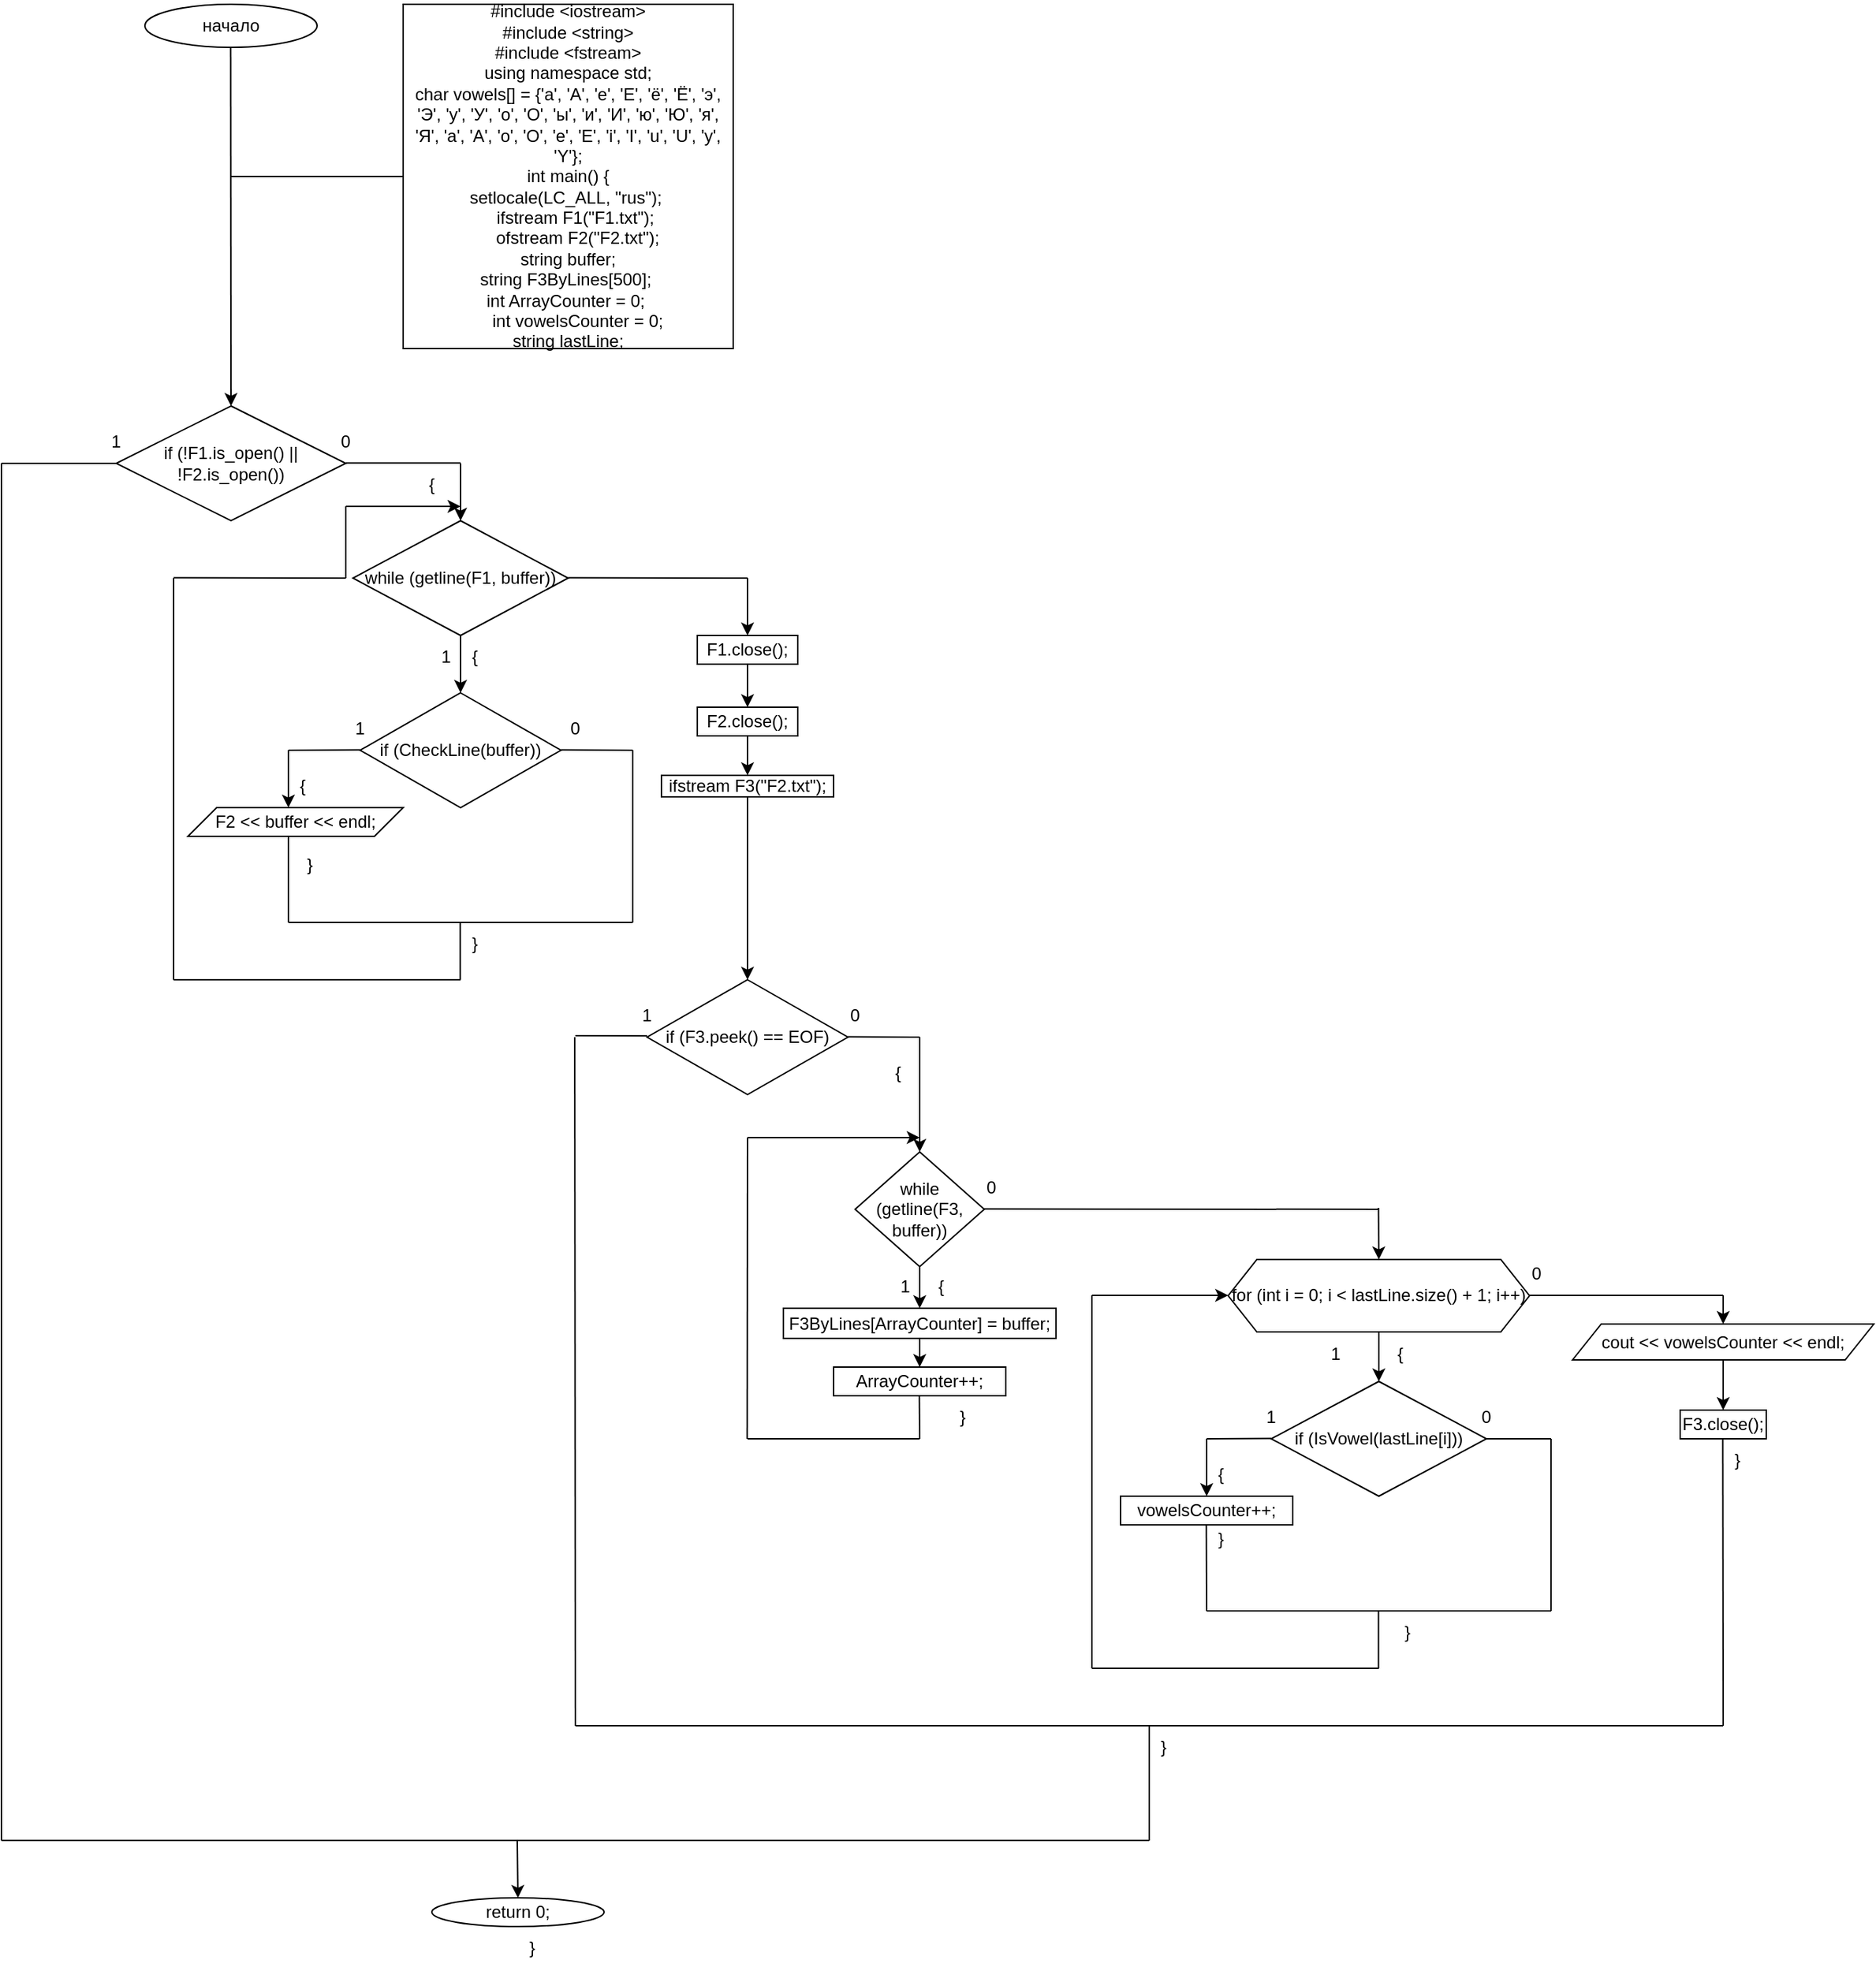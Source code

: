 <mxfile version="23.1.5" type="device">
  <diagram name="Страница — 1" id="ZiZoPBcOiQpDIhORtlc9">
    <mxGraphModel dx="1793" dy="2224" grid="1" gridSize="10" guides="1" tooltips="1" connect="1" arrows="1" fold="1" page="1" pageScale="1" pageWidth="827" pageHeight="1169" math="0" shadow="0">
      <root>
        <mxCell id="0" />
        <mxCell id="1" parent="0" />
        <mxCell id="ops8kzfKp1uGCSIvhv7b-1" value="начало" style="ellipse;whiteSpace=wrap;html=1;" vertex="1" parent="1">
          <mxGeometry x="380" width="120" height="30" as="geometry" />
        </mxCell>
        <mxCell id="ops8kzfKp1uGCSIvhv7b-3" value="" style="endArrow=classic;html=1;rounded=0;" edge="1" parent="1">
          <mxGeometry width="50" height="50" relative="1" as="geometry">
            <mxPoint x="439.76" y="30" as="sourcePoint" />
            <mxPoint x="440" y="280" as="targetPoint" />
          </mxGeometry>
        </mxCell>
        <mxCell id="ops8kzfKp1uGCSIvhv7b-4" value="" style="endArrow=none;html=1;rounded=0;" edge="1" parent="1">
          <mxGeometry width="50" height="50" relative="1" as="geometry">
            <mxPoint x="440" y="120" as="sourcePoint" />
            <mxPoint x="560" y="120" as="targetPoint" />
          </mxGeometry>
        </mxCell>
        <mxCell id="ops8kzfKp1uGCSIvhv7b-5" value="&lt;div&gt;#include &amp;lt;iostream&amp;gt;&lt;/div&gt;&lt;div&gt;#include &amp;lt;string&amp;gt;&lt;/div&gt;&lt;div&gt;#include &amp;lt;fstream&amp;gt;&lt;/div&gt;&lt;div&gt;using namespace std;&lt;/div&gt;&lt;div&gt;char vowels[] = {&#39;а&#39;, &#39;А&#39;, &#39;е&#39;, &#39;Е&#39;, &#39;ё&#39;, &#39;Ё&#39;, &#39;э&#39;, &#39;Э&#39;, &#39;у&#39;, &#39;У&#39;, &#39;о&#39;, &#39;О&#39;, &#39;ы&#39;, &#39;и&#39;, &#39;И&#39;, &#39;ю&#39;, &#39;Ю&#39;, &#39;я&#39;, &#39;Я&#39;, &#39;a&#39;, &#39;A&#39;, &#39;o&#39;, &#39;O&#39;, &#39;e&#39;, &#39;E&#39;, &#39;i&#39;, &#39;I&#39;, &#39;u&#39;, &#39;U&#39;, &#39;y&#39;, &#39;Y&#39;};&lt;/div&gt;&lt;div&gt;&lt;div&gt;int main()&amp;nbsp;&lt;span style=&quot;background-color: initial;&quot;&gt;{&lt;/span&gt;&lt;/div&gt;&lt;div&gt;setlocale(LC_ALL, &quot;rus&quot;);&amp;nbsp;&lt;/div&gt;&lt;div&gt;&lt;span style=&quot;&quot;&gt;&lt;span style=&quot;&quot;&gt;&lt;span style=&quot;&quot;&gt;&amp;nbsp;&amp;nbsp;&amp;nbsp;&amp;nbsp;&lt;/span&gt;&lt;/span&gt;ifstream F1(&quot;F1.txt&quot;);&amp;nbsp;&lt;/span&gt;&lt;/div&gt;&lt;div&gt;&lt;span style=&quot;&quot;&gt;&lt;span style=&quot;&quot;&gt;&lt;span style=&quot;&quot;&gt;&amp;nbsp;&amp;nbsp;&amp;nbsp;&amp;nbsp;&lt;/span&gt;&lt;/span&gt;ofstream F2(&quot;F2.txt&quot;);&lt;/span&gt;&lt;/div&gt;&lt;/div&gt;&lt;div&gt;string buffer;&lt;br&gt;&lt;/div&gt;&lt;div&gt;&lt;div&gt;string F3ByLines[500];&amp;nbsp;&lt;/div&gt;&lt;div&gt;int ArrayCounter = 0;&amp;nbsp;&lt;span style=&quot;&quot;&gt;&lt;/span&gt;&lt;/div&gt;&lt;div&gt;&lt;span style=&quot;&quot;&gt;&lt;span style=&quot;&quot;&gt;&lt;span style=&quot;&quot;&gt;&amp;nbsp;&amp;nbsp;&amp;nbsp;&amp;nbsp;&lt;/span&gt;&lt;/span&gt;int vowelsCounter = 0;&lt;/span&gt;&lt;/div&gt;&lt;/div&gt;&lt;div&gt;&lt;span style=&quot;&quot;&gt;string lastLine;&lt;br&gt;&lt;/span&gt;&lt;/div&gt;" style="rounded=0;whiteSpace=wrap;html=1;" vertex="1" parent="1">
          <mxGeometry x="560" width="230" height="240" as="geometry" />
        </mxCell>
        <mxCell id="ops8kzfKp1uGCSIvhv7b-6" value="if (!F1.is_open() || !F2.is_open())" style="rhombus;whiteSpace=wrap;html=1;" vertex="1" parent="1">
          <mxGeometry x="360" y="280" width="160" height="80" as="geometry" />
        </mxCell>
        <mxCell id="ops8kzfKp1uGCSIvhv7b-7" value="" style="endArrow=none;html=1;rounded=0;" edge="1" parent="1">
          <mxGeometry width="50" height="50" relative="1" as="geometry">
            <mxPoint x="520" y="319.76" as="sourcePoint" />
            <mxPoint x="600" y="319.76" as="targetPoint" />
          </mxGeometry>
        </mxCell>
        <mxCell id="ops8kzfKp1uGCSIvhv7b-8" value="0" style="text;html=1;align=center;verticalAlign=middle;whiteSpace=wrap;rounded=0;" vertex="1" parent="1">
          <mxGeometry x="490" y="290" width="60" height="30" as="geometry" />
        </mxCell>
        <mxCell id="ops8kzfKp1uGCSIvhv7b-9" value="" style="endArrow=classic;html=1;rounded=0;" edge="1" parent="1">
          <mxGeometry width="50" height="50" relative="1" as="geometry">
            <mxPoint x="600" y="320" as="sourcePoint" />
            <mxPoint x="600" y="360" as="targetPoint" />
          </mxGeometry>
        </mxCell>
        <mxCell id="ops8kzfKp1uGCSIvhv7b-13" style="edgeStyle=orthogonalEdgeStyle;rounded=0;orthogonalLoop=1;jettySize=auto;html=1;entryX=0.5;entryY=0;entryDx=0;entryDy=0;" edge="1" parent="1" source="ops8kzfKp1uGCSIvhv7b-10" target="ops8kzfKp1uGCSIvhv7b-12">
          <mxGeometry relative="1" as="geometry" />
        </mxCell>
        <mxCell id="ops8kzfKp1uGCSIvhv7b-10" value="while (getline(F1, buffer))" style="rhombus;whiteSpace=wrap;html=1;" vertex="1" parent="1">
          <mxGeometry x="525" y="360" width="150" height="80" as="geometry" />
        </mxCell>
        <mxCell id="ops8kzfKp1uGCSIvhv7b-12" value="if (CheckLine(buffer))" style="rhombus;whiteSpace=wrap;html=1;" vertex="1" parent="1">
          <mxGeometry x="530" y="480" width="140" height="80" as="geometry" />
        </mxCell>
        <mxCell id="ops8kzfKp1uGCSIvhv7b-14" value="" style="endArrow=none;html=1;rounded=0;" edge="1" parent="1">
          <mxGeometry width="50" height="50" relative="1" as="geometry">
            <mxPoint x="480" y="520" as="sourcePoint" />
            <mxPoint x="530" y="519.76" as="targetPoint" />
          </mxGeometry>
        </mxCell>
        <mxCell id="ops8kzfKp1uGCSIvhv7b-15" value="" style="endArrow=classic;html=1;rounded=0;" edge="1" parent="1">
          <mxGeometry width="50" height="50" relative="1" as="geometry">
            <mxPoint x="480" y="520" as="sourcePoint" />
            <mxPoint x="480" y="560" as="targetPoint" />
          </mxGeometry>
        </mxCell>
        <mxCell id="ops8kzfKp1uGCSIvhv7b-16" value="F2 &amp;lt;&amp;lt; buffer &amp;lt;&amp;lt; endl;" style="shape=parallelogram;perimeter=parallelogramPerimeter;whiteSpace=wrap;html=1;fixedSize=1;" vertex="1" parent="1">
          <mxGeometry x="410" y="560" width="150" height="20" as="geometry" />
        </mxCell>
        <mxCell id="ops8kzfKp1uGCSIvhv7b-17" value="" style="endArrow=none;html=1;rounded=0;" edge="1" parent="1">
          <mxGeometry width="50" height="50" relative="1" as="geometry">
            <mxPoint x="480" y="640" as="sourcePoint" />
            <mxPoint x="480" y="580" as="targetPoint" />
          </mxGeometry>
        </mxCell>
        <mxCell id="ops8kzfKp1uGCSIvhv7b-18" value="" style="endArrow=none;html=1;rounded=0;" edge="1" parent="1">
          <mxGeometry width="50" height="50" relative="1" as="geometry">
            <mxPoint x="670" y="519.76" as="sourcePoint" />
            <mxPoint x="720" y="520" as="targetPoint" />
          </mxGeometry>
        </mxCell>
        <mxCell id="ops8kzfKp1uGCSIvhv7b-19" value="" style="endArrow=none;html=1;rounded=0;" edge="1" parent="1">
          <mxGeometry width="50" height="50" relative="1" as="geometry">
            <mxPoint x="720" y="640" as="sourcePoint" />
            <mxPoint x="720" y="520" as="targetPoint" />
          </mxGeometry>
        </mxCell>
        <mxCell id="ops8kzfKp1uGCSIvhv7b-20" value="1" style="text;html=1;align=center;verticalAlign=middle;whiteSpace=wrap;rounded=0;" vertex="1" parent="1">
          <mxGeometry x="500" y="490" width="60" height="30" as="geometry" />
        </mxCell>
        <mxCell id="ops8kzfKp1uGCSIvhv7b-21" value="0" style="text;html=1;align=center;verticalAlign=middle;whiteSpace=wrap;rounded=0;" vertex="1" parent="1">
          <mxGeometry x="650" y="490" width="60" height="30" as="geometry" />
        </mxCell>
        <mxCell id="ops8kzfKp1uGCSIvhv7b-23" value="" style="endArrow=none;html=1;rounded=0;" edge="1" parent="1">
          <mxGeometry width="50" height="50" relative="1" as="geometry">
            <mxPoint x="480" y="640" as="sourcePoint" />
            <mxPoint x="720" y="640" as="targetPoint" />
          </mxGeometry>
        </mxCell>
        <mxCell id="ops8kzfKp1uGCSIvhv7b-26" value="{" style="text;html=1;align=center;verticalAlign=middle;whiteSpace=wrap;rounded=0;" vertex="1" parent="1">
          <mxGeometry x="460" y="530" width="60" height="30" as="geometry" />
        </mxCell>
        <mxCell id="ops8kzfKp1uGCSIvhv7b-27" value="}" style="text;html=1;align=center;verticalAlign=middle;whiteSpace=wrap;rounded=0;" vertex="1" parent="1">
          <mxGeometry x="465" y="585" width="60" height="30" as="geometry" />
        </mxCell>
        <mxCell id="ops8kzfKp1uGCSIvhv7b-30" value="" style="endArrow=none;html=1;rounded=0;" edge="1" parent="1">
          <mxGeometry width="50" height="50" relative="1" as="geometry">
            <mxPoint x="599.76" y="680" as="sourcePoint" />
            <mxPoint x="599.76" y="640" as="targetPoint" />
          </mxGeometry>
        </mxCell>
        <mxCell id="ops8kzfKp1uGCSIvhv7b-31" value="" style="endArrow=none;html=1;rounded=0;" edge="1" parent="1">
          <mxGeometry width="50" height="50" relative="1" as="geometry">
            <mxPoint x="400" y="680" as="sourcePoint" />
            <mxPoint x="600" y="680" as="targetPoint" />
          </mxGeometry>
        </mxCell>
        <mxCell id="ops8kzfKp1uGCSIvhv7b-32" value="" style="endArrow=none;html=1;rounded=0;" edge="1" parent="1">
          <mxGeometry width="50" height="50" relative="1" as="geometry">
            <mxPoint x="400" y="680" as="sourcePoint" />
            <mxPoint x="400" y="400" as="targetPoint" />
          </mxGeometry>
        </mxCell>
        <mxCell id="ops8kzfKp1uGCSIvhv7b-33" value="" style="endArrow=none;html=1;rounded=0;" edge="1" parent="1">
          <mxGeometry width="50" height="50" relative="1" as="geometry">
            <mxPoint x="400" y="399.76" as="sourcePoint" />
            <mxPoint x="520" y="400" as="targetPoint" />
          </mxGeometry>
        </mxCell>
        <mxCell id="ops8kzfKp1uGCSIvhv7b-34" value="" style="endArrow=none;html=1;rounded=0;" edge="1" parent="1">
          <mxGeometry width="50" height="50" relative="1" as="geometry">
            <mxPoint x="520" y="400" as="sourcePoint" />
            <mxPoint x="520" y="350" as="targetPoint" />
          </mxGeometry>
        </mxCell>
        <mxCell id="ops8kzfKp1uGCSIvhv7b-35" value="" style="endArrow=classic;html=1;rounded=0;" edge="1" parent="1">
          <mxGeometry width="50" height="50" relative="1" as="geometry">
            <mxPoint x="520" y="350" as="sourcePoint" />
            <mxPoint x="600" y="350" as="targetPoint" />
          </mxGeometry>
        </mxCell>
        <mxCell id="ops8kzfKp1uGCSIvhv7b-36" value="1" style="text;html=1;align=center;verticalAlign=middle;whiteSpace=wrap;rounded=0;" vertex="1" parent="1">
          <mxGeometry x="560" y="440" width="60" height="30" as="geometry" />
        </mxCell>
        <mxCell id="ops8kzfKp1uGCSIvhv7b-37" value="{" style="text;html=1;align=center;verticalAlign=middle;whiteSpace=wrap;rounded=0;" vertex="1" parent="1">
          <mxGeometry x="580" y="440" width="60" height="30" as="geometry" />
        </mxCell>
        <mxCell id="ops8kzfKp1uGCSIvhv7b-38" value="}" style="text;html=1;align=center;verticalAlign=middle;whiteSpace=wrap;rounded=0;" vertex="1" parent="1">
          <mxGeometry x="580" y="640" width="60" height="30" as="geometry" />
        </mxCell>
        <mxCell id="ops8kzfKp1uGCSIvhv7b-39" value="" style="endArrow=none;html=1;rounded=0;" edge="1" parent="1">
          <mxGeometry width="50" height="50" relative="1" as="geometry">
            <mxPoint x="675" y="399.76" as="sourcePoint" />
            <mxPoint x="800" y="400" as="targetPoint" />
          </mxGeometry>
        </mxCell>
        <mxCell id="ops8kzfKp1uGCSIvhv7b-40" value="" style="endArrow=classic;html=1;rounded=0;" edge="1" parent="1">
          <mxGeometry width="50" height="50" relative="1" as="geometry">
            <mxPoint x="800" y="400" as="sourcePoint" />
            <mxPoint x="800" y="440" as="targetPoint" />
          </mxGeometry>
        </mxCell>
        <mxCell id="ops8kzfKp1uGCSIvhv7b-43" style="edgeStyle=orthogonalEdgeStyle;rounded=0;orthogonalLoop=1;jettySize=auto;html=1;entryX=0.5;entryY=0;entryDx=0;entryDy=0;" edge="1" parent="1" source="ops8kzfKp1uGCSIvhv7b-41" target="ops8kzfKp1uGCSIvhv7b-42">
          <mxGeometry relative="1" as="geometry" />
        </mxCell>
        <mxCell id="ops8kzfKp1uGCSIvhv7b-41" value="F1.close();" style="rounded=0;whiteSpace=wrap;html=1;" vertex="1" parent="1">
          <mxGeometry x="765" y="440" width="70" height="20" as="geometry" />
        </mxCell>
        <mxCell id="ops8kzfKp1uGCSIvhv7b-45" style="edgeStyle=orthogonalEdgeStyle;rounded=0;orthogonalLoop=1;jettySize=auto;html=1;entryX=0.5;entryY=0;entryDx=0;entryDy=0;" edge="1" parent="1" source="ops8kzfKp1uGCSIvhv7b-42" target="ops8kzfKp1uGCSIvhv7b-44">
          <mxGeometry relative="1" as="geometry" />
        </mxCell>
        <mxCell id="ops8kzfKp1uGCSIvhv7b-42" value="F2.close();" style="rounded=0;whiteSpace=wrap;html=1;" vertex="1" parent="1">
          <mxGeometry x="765" y="490" width="70" height="20" as="geometry" />
        </mxCell>
        <mxCell id="ops8kzfKp1uGCSIvhv7b-47" style="edgeStyle=orthogonalEdgeStyle;rounded=0;orthogonalLoop=1;jettySize=auto;html=1;entryX=0.5;entryY=0;entryDx=0;entryDy=0;" edge="1" parent="1" source="ops8kzfKp1uGCSIvhv7b-44" target="ops8kzfKp1uGCSIvhv7b-46">
          <mxGeometry relative="1" as="geometry" />
        </mxCell>
        <mxCell id="ops8kzfKp1uGCSIvhv7b-44" value="ifstream F3(&quot;F2.txt&quot;);" style="rounded=0;whiteSpace=wrap;html=1;" vertex="1" parent="1">
          <mxGeometry x="740" y="537.5" width="120" height="15" as="geometry" />
        </mxCell>
        <mxCell id="ops8kzfKp1uGCSIvhv7b-46" value="if (F3.peek() == EOF)" style="rhombus;whiteSpace=wrap;html=1;" vertex="1" parent="1">
          <mxGeometry x="730" y="680" width="140" height="80" as="geometry" />
        </mxCell>
        <mxCell id="ops8kzfKp1uGCSIvhv7b-48" value="" style="endArrow=none;html=1;rounded=0;" edge="1" parent="1">
          <mxGeometry width="50" height="50" relative="1" as="geometry">
            <mxPoint x="870" y="719.76" as="sourcePoint" />
            <mxPoint x="920" y="720" as="targetPoint" />
          </mxGeometry>
        </mxCell>
        <mxCell id="ops8kzfKp1uGCSIvhv7b-50" value="" style="endArrow=classic;html=1;rounded=0;entryX=0.5;entryY=0;entryDx=0;entryDy=0;" edge="1" parent="1" target="ops8kzfKp1uGCSIvhv7b-51">
          <mxGeometry width="50" height="50" relative="1" as="geometry">
            <mxPoint x="920" y="720" as="sourcePoint" />
            <mxPoint x="920" y="760" as="targetPoint" />
          </mxGeometry>
        </mxCell>
        <mxCell id="ops8kzfKp1uGCSIvhv7b-53" style="edgeStyle=orthogonalEdgeStyle;rounded=0;orthogonalLoop=1;jettySize=auto;html=1;entryX=0.5;entryY=0;entryDx=0;entryDy=0;" edge="1" parent="1" source="ops8kzfKp1uGCSIvhv7b-51" target="ops8kzfKp1uGCSIvhv7b-52">
          <mxGeometry relative="1" as="geometry" />
        </mxCell>
        <mxCell id="ops8kzfKp1uGCSIvhv7b-51" value="while (getline(F3, buffer))" style="rhombus;whiteSpace=wrap;html=1;" vertex="1" parent="1">
          <mxGeometry x="875" y="800" width="90" height="80" as="geometry" />
        </mxCell>
        <mxCell id="ops8kzfKp1uGCSIvhv7b-55" style="edgeStyle=orthogonalEdgeStyle;rounded=0;orthogonalLoop=1;jettySize=auto;html=1;entryX=0.5;entryY=0;entryDx=0;entryDy=0;" edge="1" parent="1" source="ops8kzfKp1uGCSIvhv7b-52" target="ops8kzfKp1uGCSIvhv7b-54">
          <mxGeometry relative="1" as="geometry" />
        </mxCell>
        <mxCell id="ops8kzfKp1uGCSIvhv7b-52" value="F3ByLines[ArrayCounter] = buffer;" style="rounded=0;whiteSpace=wrap;html=1;" vertex="1" parent="1">
          <mxGeometry x="825" y="909" width="190" height="21" as="geometry" />
        </mxCell>
        <mxCell id="ops8kzfKp1uGCSIvhv7b-54" value="ArrayCounter++;" style="rounded=0;whiteSpace=wrap;html=1;" vertex="1" parent="1">
          <mxGeometry x="860" y="950" width="120" height="20" as="geometry" />
        </mxCell>
        <mxCell id="ops8kzfKp1uGCSIvhv7b-56" value="" style="endArrow=none;html=1;rounded=0;" edge="1" parent="1">
          <mxGeometry width="50" height="50" relative="1" as="geometry">
            <mxPoint x="920" y="1000" as="sourcePoint" />
            <mxPoint x="919.76" y="970" as="targetPoint" />
          </mxGeometry>
        </mxCell>
        <mxCell id="ops8kzfKp1uGCSIvhv7b-57" value="" style="endArrow=none;html=1;rounded=0;" edge="1" parent="1">
          <mxGeometry width="50" height="50" relative="1" as="geometry">
            <mxPoint x="800" y="1000" as="sourcePoint" />
            <mxPoint x="920" y="1000" as="targetPoint" />
          </mxGeometry>
        </mxCell>
        <mxCell id="ops8kzfKp1uGCSIvhv7b-58" value="" style="endArrow=none;html=1;rounded=0;" edge="1" parent="1">
          <mxGeometry width="50" height="50" relative="1" as="geometry">
            <mxPoint x="799.76" y="1000" as="sourcePoint" />
            <mxPoint x="800" y="790" as="targetPoint" />
          </mxGeometry>
        </mxCell>
        <mxCell id="ops8kzfKp1uGCSIvhv7b-59" value="" style="endArrow=classic;html=1;rounded=0;" edge="1" parent="1">
          <mxGeometry width="50" height="50" relative="1" as="geometry">
            <mxPoint x="800" y="790" as="sourcePoint" />
            <mxPoint x="920" y="790" as="targetPoint" />
          </mxGeometry>
        </mxCell>
        <mxCell id="ops8kzfKp1uGCSIvhv7b-60" value="1" style="text;html=1;align=center;verticalAlign=middle;whiteSpace=wrap;rounded=0;" vertex="1" parent="1">
          <mxGeometry x="880" y="879" width="60" height="30" as="geometry" />
        </mxCell>
        <mxCell id="ops8kzfKp1uGCSIvhv7b-61" value="{" style="text;html=1;align=center;verticalAlign=middle;whiteSpace=wrap;rounded=0;" vertex="1" parent="1">
          <mxGeometry x="905" y="879" width="60" height="30" as="geometry" />
        </mxCell>
        <mxCell id="ops8kzfKp1uGCSIvhv7b-62" value="}" style="text;html=1;align=center;verticalAlign=middle;whiteSpace=wrap;rounded=0;" vertex="1" parent="1">
          <mxGeometry x="920" y="970" width="60" height="30" as="geometry" />
        </mxCell>
        <mxCell id="ops8kzfKp1uGCSIvhv7b-63" value="" style="endArrow=none;html=1;rounded=0;" edge="1" parent="1">
          <mxGeometry width="50" height="50" relative="1" as="geometry">
            <mxPoint x="965" y="839.76" as="sourcePoint" />
            <mxPoint x="1240" y="840" as="targetPoint" />
          </mxGeometry>
        </mxCell>
        <mxCell id="ops8kzfKp1uGCSIvhv7b-64" value="0" style="text;html=1;align=center;verticalAlign=middle;whiteSpace=wrap;rounded=0;" vertex="1" parent="1">
          <mxGeometry x="940" y="810" width="60" height="30" as="geometry" />
        </mxCell>
        <mxCell id="ops8kzfKp1uGCSIvhv7b-65" value="" style="endArrow=classic;html=1;rounded=0;entryX=0.5;entryY=0;entryDx=0;entryDy=0;" edge="1" parent="1" target="ops8kzfKp1uGCSIvhv7b-66">
          <mxGeometry width="50" height="50" relative="1" as="geometry">
            <mxPoint x="1239.76" y="839" as="sourcePoint" />
            <mxPoint x="1240" y="870" as="targetPoint" />
          </mxGeometry>
        </mxCell>
        <mxCell id="ops8kzfKp1uGCSIvhv7b-68" style="edgeStyle=orthogonalEdgeStyle;rounded=0;orthogonalLoop=1;jettySize=auto;html=1;entryX=0.5;entryY=0;entryDx=0;entryDy=0;" edge="1" parent="1" source="ops8kzfKp1uGCSIvhv7b-66" target="ops8kzfKp1uGCSIvhv7b-67">
          <mxGeometry relative="1" as="geometry" />
        </mxCell>
        <mxCell id="ops8kzfKp1uGCSIvhv7b-66" value="for (int i = 0; i &amp;lt; lastLine.size() + 1; i++)" style="shape=hexagon;perimeter=hexagonPerimeter2;whiteSpace=wrap;html=1;fixedSize=1;" vertex="1" parent="1">
          <mxGeometry x="1135" y="875" width="210" height="50.5" as="geometry" />
        </mxCell>
        <mxCell id="ops8kzfKp1uGCSIvhv7b-67" value="if (IsVowel(lastLine[i]))" style="rhombus;whiteSpace=wrap;html=1;" vertex="1" parent="1">
          <mxGeometry x="1165" y="960" width="150" height="80" as="geometry" />
        </mxCell>
        <mxCell id="ops8kzfKp1uGCSIvhv7b-69" value="" style="endArrow=none;html=1;rounded=0;" edge="1" parent="1">
          <mxGeometry width="50" height="50" relative="1" as="geometry">
            <mxPoint x="1120" y="1000" as="sourcePoint" />
            <mxPoint x="1165" y="999.76" as="targetPoint" />
          </mxGeometry>
        </mxCell>
        <mxCell id="ops8kzfKp1uGCSIvhv7b-71" value="" style="endArrow=classic;html=1;rounded=0;" edge="1" parent="1">
          <mxGeometry width="50" height="50" relative="1" as="geometry">
            <mxPoint x="1120" y="1000" as="sourcePoint" />
            <mxPoint x="1120" y="1040" as="targetPoint" />
          </mxGeometry>
        </mxCell>
        <mxCell id="ops8kzfKp1uGCSIvhv7b-72" value="vowelsCounter++;" style="rounded=0;whiteSpace=wrap;html=1;" vertex="1" parent="1">
          <mxGeometry x="1060" y="1040" width="120" height="20" as="geometry" />
        </mxCell>
        <mxCell id="ops8kzfKp1uGCSIvhv7b-73" value="" style="endArrow=none;html=1;rounded=0;" edge="1" parent="1">
          <mxGeometry width="50" height="50" relative="1" as="geometry">
            <mxPoint x="1120" y="1120" as="sourcePoint" />
            <mxPoint x="1119.76" y="1060" as="targetPoint" />
          </mxGeometry>
        </mxCell>
        <mxCell id="ops8kzfKp1uGCSIvhv7b-74" value="" style="endArrow=none;html=1;rounded=0;" edge="1" parent="1">
          <mxGeometry width="50" height="50" relative="1" as="geometry">
            <mxPoint x="1315" y="1000" as="sourcePoint" />
            <mxPoint x="1360" y="1000" as="targetPoint" />
          </mxGeometry>
        </mxCell>
        <mxCell id="ops8kzfKp1uGCSIvhv7b-75" value="1" style="text;html=1;align=center;verticalAlign=middle;whiteSpace=wrap;rounded=0;" vertex="1" parent="1">
          <mxGeometry x="1135" y="970" width="60" height="30" as="geometry" />
        </mxCell>
        <mxCell id="ops8kzfKp1uGCSIvhv7b-76" value="{" style="text;html=1;align=center;verticalAlign=middle;whiteSpace=wrap;rounded=0;" vertex="1" parent="1">
          <mxGeometry x="1100" y="1010" width="60" height="30" as="geometry" />
        </mxCell>
        <mxCell id="ops8kzfKp1uGCSIvhv7b-77" value="}" style="text;html=1;align=center;verticalAlign=middle;whiteSpace=wrap;rounded=0;" vertex="1" parent="1">
          <mxGeometry x="1100" y="1060" width="60" height="20" as="geometry" />
        </mxCell>
        <mxCell id="ops8kzfKp1uGCSIvhv7b-78" value="0" style="text;html=1;align=center;verticalAlign=middle;whiteSpace=wrap;rounded=0;" vertex="1" parent="1">
          <mxGeometry x="1285" y="970" width="60" height="30" as="geometry" />
        </mxCell>
        <mxCell id="ops8kzfKp1uGCSIvhv7b-79" value="" style="endArrow=none;html=1;rounded=0;" edge="1" parent="1">
          <mxGeometry width="50" height="50" relative="1" as="geometry">
            <mxPoint x="1360" y="1120" as="sourcePoint" />
            <mxPoint x="1360" y="1000" as="targetPoint" />
          </mxGeometry>
        </mxCell>
        <mxCell id="ops8kzfKp1uGCSIvhv7b-81" value="" style="endArrow=none;html=1;rounded=0;" edge="1" parent="1">
          <mxGeometry width="50" height="50" relative="1" as="geometry">
            <mxPoint x="1120" y="1120" as="sourcePoint" />
            <mxPoint x="1360" y="1120" as="targetPoint" />
          </mxGeometry>
        </mxCell>
        <mxCell id="ops8kzfKp1uGCSIvhv7b-83" value="" style="endArrow=none;html=1;rounded=0;" edge="1" parent="1">
          <mxGeometry width="50" height="50" relative="1" as="geometry">
            <mxPoint x="1239.76" y="1120" as="sourcePoint" />
            <mxPoint x="1239.76" y="1160" as="targetPoint" />
          </mxGeometry>
        </mxCell>
        <mxCell id="ops8kzfKp1uGCSIvhv7b-84" value="" style="endArrow=none;html=1;rounded=0;" edge="1" parent="1">
          <mxGeometry width="50" height="50" relative="1" as="geometry">
            <mxPoint x="1040" y="1160" as="sourcePoint" />
            <mxPoint x="1240" y="1160" as="targetPoint" />
          </mxGeometry>
        </mxCell>
        <mxCell id="ops8kzfKp1uGCSIvhv7b-85" value="" style="endArrow=none;html=1;rounded=0;" edge="1" parent="1">
          <mxGeometry width="50" height="50" relative="1" as="geometry">
            <mxPoint x="1040" y="1160" as="sourcePoint" />
            <mxPoint x="1040" y="900" as="targetPoint" />
          </mxGeometry>
        </mxCell>
        <mxCell id="ops8kzfKp1uGCSIvhv7b-86" value="" style="endArrow=classic;html=1;rounded=0;" edge="1" parent="1">
          <mxGeometry width="50" height="50" relative="1" as="geometry">
            <mxPoint x="1040" y="900" as="sourcePoint" />
            <mxPoint x="1135" y="900.01" as="targetPoint" />
          </mxGeometry>
        </mxCell>
        <mxCell id="ops8kzfKp1uGCSIvhv7b-87" value="1" style="text;html=1;align=center;verticalAlign=middle;whiteSpace=wrap;rounded=0;" vertex="1" parent="1">
          <mxGeometry x="1180" y="925.5" width="60" height="30" as="geometry" />
        </mxCell>
        <mxCell id="ops8kzfKp1uGCSIvhv7b-89" value="{" style="text;html=1;align=center;verticalAlign=middle;whiteSpace=wrap;rounded=0;" vertex="1" parent="1">
          <mxGeometry x="1225" y="925.5" width="60" height="30" as="geometry" />
        </mxCell>
        <mxCell id="ops8kzfKp1uGCSIvhv7b-90" value="}" style="text;html=1;align=center;verticalAlign=middle;whiteSpace=wrap;rounded=0;" vertex="1" parent="1">
          <mxGeometry x="1230" y="1120" width="60" height="30" as="geometry" />
        </mxCell>
        <mxCell id="ops8kzfKp1uGCSIvhv7b-91" value="" style="endArrow=none;html=1;rounded=0;" edge="1" parent="1">
          <mxGeometry width="50" height="50" relative="1" as="geometry">
            <mxPoint x="1345" y="900" as="sourcePoint" />
            <mxPoint x="1480" y="900" as="targetPoint" />
          </mxGeometry>
        </mxCell>
        <mxCell id="ops8kzfKp1uGCSIvhv7b-92" value="0" style="text;html=1;align=center;verticalAlign=middle;whiteSpace=wrap;rounded=0;" vertex="1" parent="1">
          <mxGeometry x="1320" y="870" width="60" height="30" as="geometry" />
        </mxCell>
        <mxCell id="ops8kzfKp1uGCSIvhv7b-93" value="" style="endArrow=classic;html=1;rounded=0;" edge="1" parent="1">
          <mxGeometry width="50" height="50" relative="1" as="geometry">
            <mxPoint x="1480" y="900" as="sourcePoint" />
            <mxPoint x="1480" y="920" as="targetPoint" />
          </mxGeometry>
        </mxCell>
        <mxCell id="ops8kzfKp1uGCSIvhv7b-98" style="edgeStyle=orthogonalEdgeStyle;rounded=0;orthogonalLoop=1;jettySize=auto;html=1;entryX=0.5;entryY=0;entryDx=0;entryDy=0;" edge="1" parent="1" source="ops8kzfKp1uGCSIvhv7b-95" target="ops8kzfKp1uGCSIvhv7b-96">
          <mxGeometry relative="1" as="geometry" />
        </mxCell>
        <mxCell id="ops8kzfKp1uGCSIvhv7b-95" value="cout &amp;lt;&amp;lt; vowelsCounter &amp;lt;&amp;lt; endl;" style="shape=parallelogram;perimeter=parallelogramPerimeter;whiteSpace=wrap;html=1;fixedSize=1;" vertex="1" parent="1">
          <mxGeometry x="1375" y="920" width="210" height="25" as="geometry" />
        </mxCell>
        <mxCell id="ops8kzfKp1uGCSIvhv7b-96" value="F3.close();" style="rounded=0;whiteSpace=wrap;html=1;" vertex="1" parent="1">
          <mxGeometry x="1450" y="980" width="60" height="20" as="geometry" />
        </mxCell>
        <mxCell id="ops8kzfKp1uGCSIvhv7b-99" value="0" style="text;html=1;align=center;verticalAlign=middle;whiteSpace=wrap;rounded=0;" vertex="1" parent="1">
          <mxGeometry x="845" y="690" width="60" height="30" as="geometry" />
        </mxCell>
        <mxCell id="ops8kzfKp1uGCSIvhv7b-100" value="{" style="text;html=1;align=center;verticalAlign=middle;whiteSpace=wrap;rounded=0;" vertex="1" parent="1">
          <mxGeometry x="875" y="730" width="60" height="30" as="geometry" />
        </mxCell>
        <mxCell id="ops8kzfKp1uGCSIvhv7b-101" value="" style="endArrow=none;html=1;rounded=0;" edge="1" parent="1">
          <mxGeometry width="50" height="50" relative="1" as="geometry">
            <mxPoint x="1479.71" y="1000" as="sourcePoint" />
            <mxPoint x="1480" y="1200" as="targetPoint" />
          </mxGeometry>
        </mxCell>
        <mxCell id="ops8kzfKp1uGCSIvhv7b-102" value="}" style="text;html=1;align=center;verticalAlign=middle;whiteSpace=wrap;rounded=0;" vertex="1" parent="1">
          <mxGeometry x="1460" y="1000" width="60" height="30" as="geometry" />
        </mxCell>
        <mxCell id="ops8kzfKp1uGCSIvhv7b-103" value="" style="endArrow=none;html=1;rounded=0;" edge="1" parent="1">
          <mxGeometry width="50" height="50" relative="1" as="geometry">
            <mxPoint x="680" y="719" as="sourcePoint" />
            <mxPoint x="730" y="719.17" as="targetPoint" />
          </mxGeometry>
        </mxCell>
        <mxCell id="ops8kzfKp1uGCSIvhv7b-104" value="" style="endArrow=none;html=1;rounded=0;" edge="1" parent="1">
          <mxGeometry width="50" height="50" relative="1" as="geometry">
            <mxPoint x="680" y="1200" as="sourcePoint" />
            <mxPoint x="679.58" y="720" as="targetPoint" />
          </mxGeometry>
        </mxCell>
        <mxCell id="ops8kzfKp1uGCSIvhv7b-105" value="1" style="text;html=1;align=center;verticalAlign=middle;whiteSpace=wrap;rounded=0;" vertex="1" parent="1">
          <mxGeometry x="700" y="690" width="60" height="30" as="geometry" />
        </mxCell>
        <mxCell id="ops8kzfKp1uGCSIvhv7b-106" value="" style="endArrow=none;html=1;rounded=0;" edge="1" parent="1">
          <mxGeometry width="50" height="50" relative="1" as="geometry">
            <mxPoint x="680" y="1200" as="sourcePoint" />
            <mxPoint x="1480" y="1200" as="targetPoint" />
          </mxGeometry>
        </mxCell>
        <mxCell id="ops8kzfKp1uGCSIvhv7b-107" value="{" style="text;html=1;align=center;verticalAlign=middle;whiteSpace=wrap;rounded=0;" vertex="1" parent="1">
          <mxGeometry x="550" y="320" width="60" height="30" as="geometry" />
        </mxCell>
        <mxCell id="ops8kzfKp1uGCSIvhv7b-108" value="" style="endArrow=none;html=1;rounded=0;" edge="1" parent="1">
          <mxGeometry width="50" height="50" relative="1" as="geometry">
            <mxPoint x="1080" y="1200" as="sourcePoint" />
            <mxPoint x="1080" y="1280" as="targetPoint" />
          </mxGeometry>
        </mxCell>
        <mxCell id="ops8kzfKp1uGCSIvhv7b-109" value="}" style="text;html=1;align=center;verticalAlign=middle;whiteSpace=wrap;rounded=0;" vertex="1" parent="1">
          <mxGeometry x="1060" y="1200" width="60" height="30" as="geometry" />
        </mxCell>
        <mxCell id="ops8kzfKp1uGCSIvhv7b-110" value="" style="endArrow=none;html=1;rounded=0;" edge="1" parent="1">
          <mxGeometry width="50" height="50" relative="1" as="geometry">
            <mxPoint x="280" y="320" as="sourcePoint" />
            <mxPoint x="360" y="320" as="targetPoint" />
          </mxGeometry>
        </mxCell>
        <mxCell id="ops8kzfKp1uGCSIvhv7b-111" value="1" style="text;html=1;align=center;verticalAlign=middle;whiteSpace=wrap;rounded=0;" vertex="1" parent="1">
          <mxGeometry x="330" y="290" width="60" height="30" as="geometry" />
        </mxCell>
        <mxCell id="ops8kzfKp1uGCSIvhv7b-112" value="" style="endArrow=none;html=1;rounded=0;" edge="1" parent="1">
          <mxGeometry width="50" height="50" relative="1" as="geometry">
            <mxPoint x="280" y="1280" as="sourcePoint" />
            <mxPoint x="280" y="320" as="targetPoint" />
          </mxGeometry>
        </mxCell>
        <mxCell id="ops8kzfKp1uGCSIvhv7b-113" value="" style="endArrow=none;html=1;rounded=0;" edge="1" parent="1">
          <mxGeometry width="50" height="50" relative="1" as="geometry">
            <mxPoint x="280" y="1280" as="sourcePoint" />
            <mxPoint x="1080" y="1280" as="targetPoint" />
          </mxGeometry>
        </mxCell>
        <mxCell id="ops8kzfKp1uGCSIvhv7b-114" value="" style="endArrow=classic;html=1;rounded=0;" edge="1" parent="1">
          <mxGeometry width="50" height="50" relative="1" as="geometry">
            <mxPoint x="639.49" y="1280" as="sourcePoint" />
            <mxPoint x="640" y="1320" as="targetPoint" />
          </mxGeometry>
        </mxCell>
        <mxCell id="ops8kzfKp1uGCSIvhv7b-115" value="return 0;" style="ellipse;whiteSpace=wrap;html=1;" vertex="1" parent="1">
          <mxGeometry x="580" y="1320" width="120" height="20" as="geometry" />
        </mxCell>
        <mxCell id="ops8kzfKp1uGCSIvhv7b-116" value="}" style="text;html=1;align=center;verticalAlign=middle;whiteSpace=wrap;rounded=0;" vertex="1" parent="1">
          <mxGeometry x="620" y="1340" width="60" height="30" as="geometry" />
        </mxCell>
      </root>
    </mxGraphModel>
  </diagram>
</mxfile>
